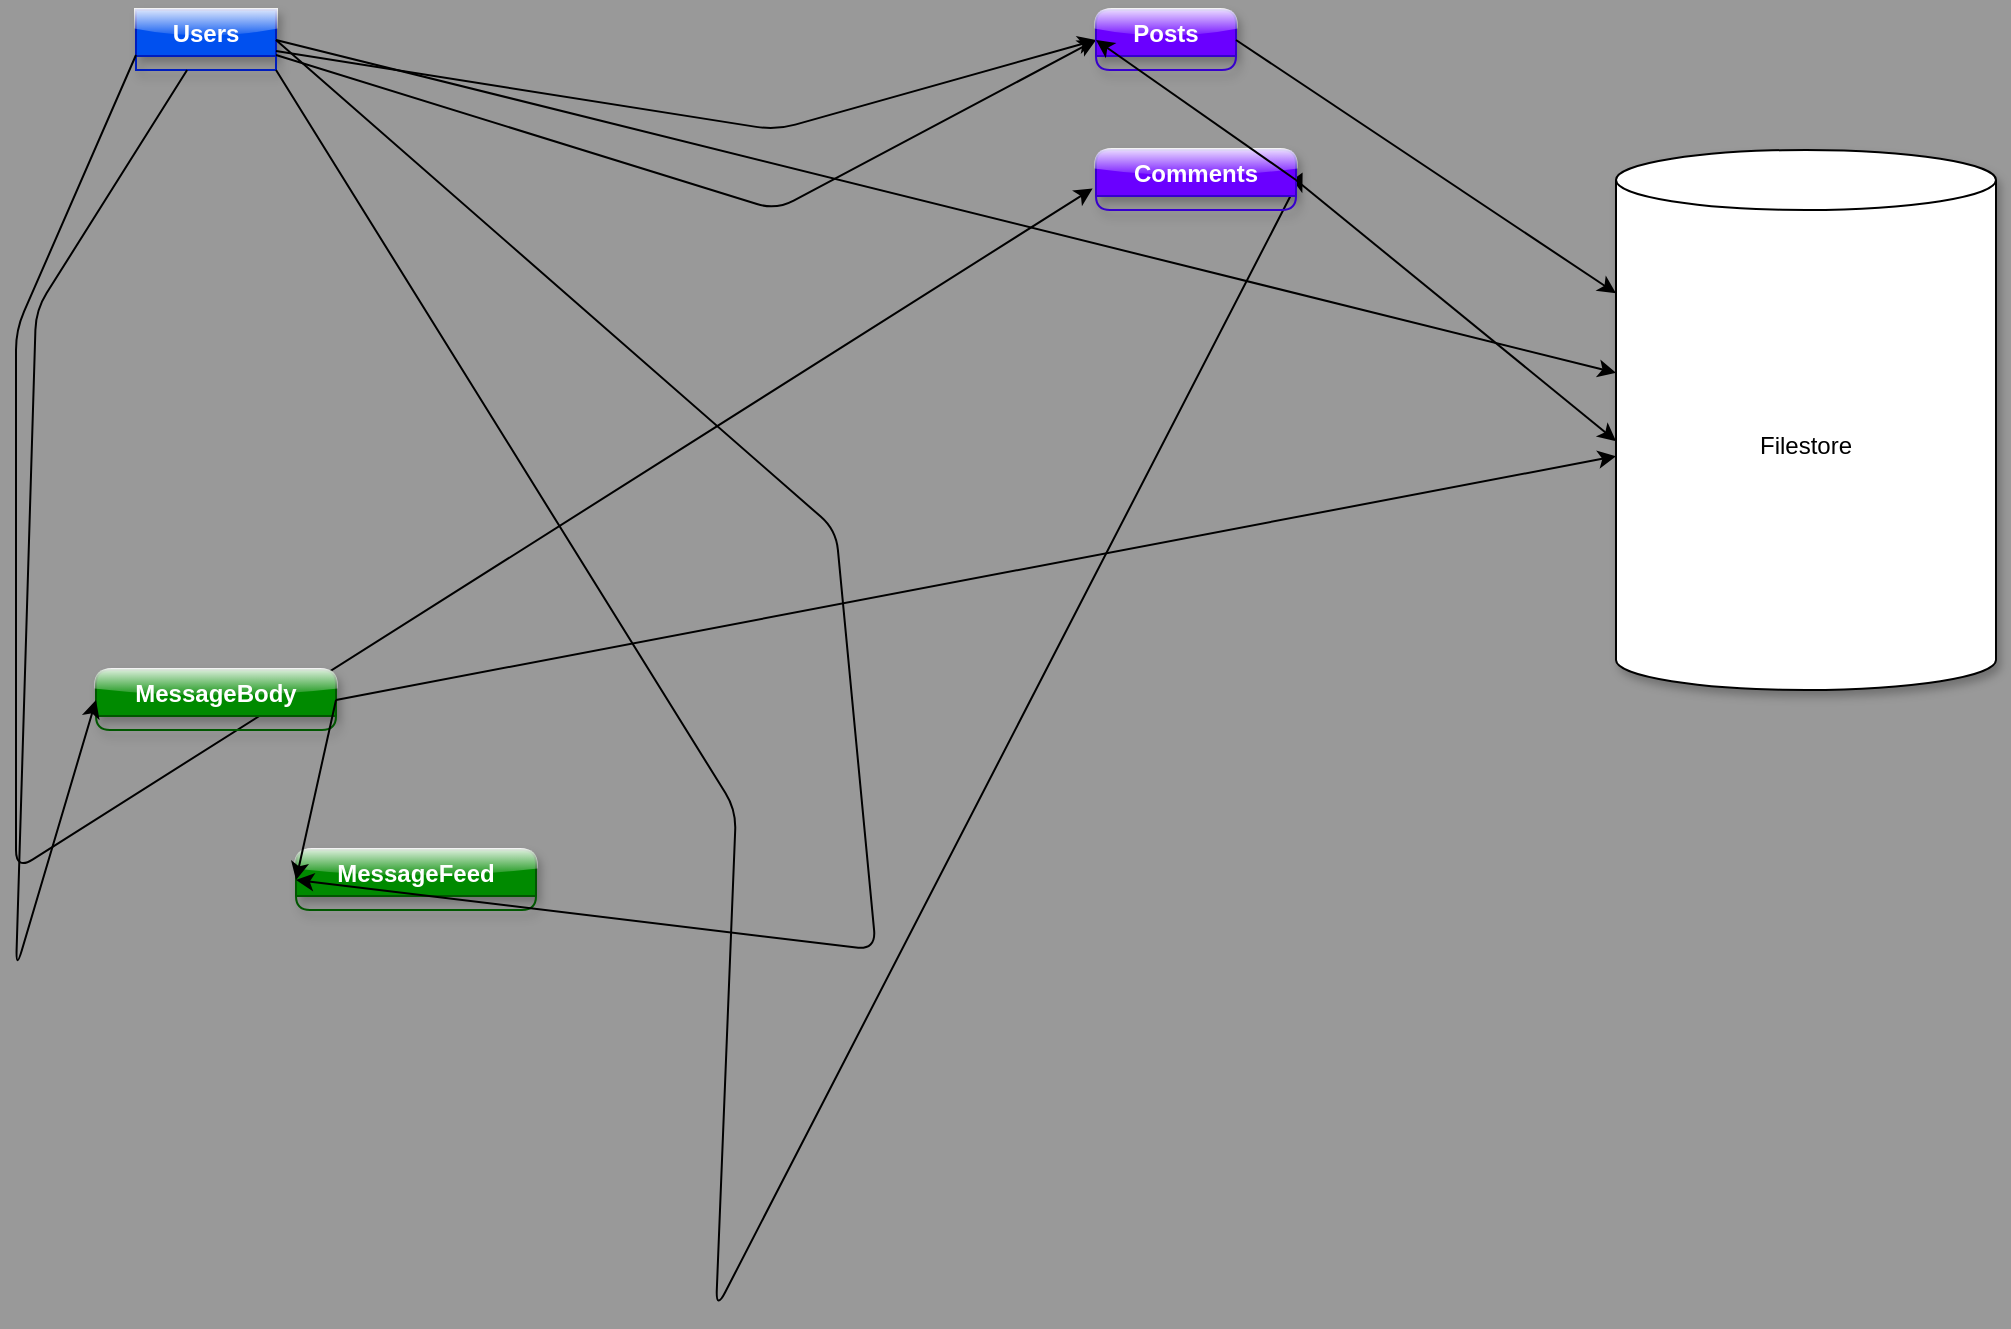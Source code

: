 <mxfile>
    <diagram id="zvCD3sQ9w_9sTWSTnJOj" name="Page-1">
        <mxGraphModel dx="1268" dy="776" grid="1" gridSize="10" guides="1" tooltips="1" connect="1" arrows="1" fold="1" page="1" pageScale="1" pageWidth="4681" pageHeight="3300" background="#999999" math="0" shadow="0">
            <root>
                <mxCell id="0"/>
                <mxCell id="1" parent="0"/>
                <mxCell id="7" value="Users" style="swimlane;whiteSpace=wrap;html=1;fillColor=#0050ef;fontColor=#ffffff;strokeColor=#001DBC;rounded=0;shadow=1;glass=1;" vertex="1" collapsed="1" parent="1">
                    <mxGeometry x="120" y="60" width="70" height="30" as="geometry">
                        <mxRectangle x="120" y="60" width="450" height="510" as="alternateBounds"/>
                    </mxGeometry>
                </mxCell>
                <mxCell id="12" value="firstName" style="rounded=1;whiteSpace=wrap;html=1;" vertex="1" parent="7">
                    <mxGeometry y="110" width="120" height="60" as="geometry"/>
                </mxCell>
                <mxCell id="14" value="lastName" style="rounded=1;whiteSpace=wrap;html=1;" vertex="1" parent="7">
                    <mxGeometry y="180" width="120" height="60" as="geometry"/>
                </mxCell>
                <mxCell id="16" value="email&lt;span style=&quot;color: rgba(0, 0, 0, 0); font-family: monospace; font-size: 0px; text-align: start;&quot;&gt;%3CmxGraphModel%3E%3Croot%3E%3CmxCell%20id%3D%220%22%2F%3E%3CmxCell%20id%3D%221%22%20parent%3D%220%22%2F%3E%3CmxCell%20id%3D%222%22%20value%3D%22firstName%22%20style%3D%22rounded%3D1%3BwhiteSpace%3Dwrap%3Bhtml%3D1%3B%22%20vertex%3D%221%22%20parent%3D%221%22%3E%3CmxGeometry%20x%3D%22120%22%20y%3D%22170%22%20width%3D%22120%22%20height%3D%2260%22%20as%3D%22geometry%22%2F%3E%3C%2FmxCell%3E%3C%2Froot%3E%3C%2FmxGraphModel%3E&lt;/span&gt;" style="rounded=1;whiteSpace=wrap;html=1;" vertex="1" parent="7">
                    <mxGeometry y="250" width="120" height="60" as="geometry"/>
                </mxCell>
                <mxCell id="17" value="password" style="rounded=1;whiteSpace=wrap;html=1;" vertex="1" parent="7">
                    <mxGeometry y="320" width="120" height="60" as="geometry"/>
                </mxCell>
                <mxCell id="18" value="bio" style="rounded=1;whiteSpace=wrap;html=1;" vertex="1" parent="7">
                    <mxGeometry y="390" width="120" height="60" as="geometry"/>
                </mxCell>
                <mxCell id="19" value="picturePath" style="rounded=1;whiteSpace=wrap;html=1;" vertex="1" parent="7">
                    <mxGeometry y="450" width="120" height="60" as="geometry"/>
                </mxCell>
                <mxCell id="9" value="_id&lt;br&gt;" style="rounded=1;whiteSpace=wrap;html=1;shadow=1;glass=0;" vertex="1" parent="7">
                    <mxGeometry y="30" width="120" height="60" as="geometry"/>
                </mxCell>
                <mxCell id="28" style="edgeStyle=none;html=1;entryX=0;entryY=0.5;entryDx=0;entryDy=0;" edge="1" parent="1" source="9" target="21">
                    <mxGeometry relative="1" as="geometry">
                        <Array as="points">
                            <mxPoint x="440" y="120"/>
                        </Array>
                    </mxGeometry>
                </mxCell>
                <mxCell id="32" style="edgeStyle=none;html=1;exitX=1;exitY=0.75;exitDx=0;exitDy=0;entryX=0;entryY=0.5;entryDx=0;entryDy=0;" edge="1" parent="1" source="9" target="25">
                    <mxGeometry relative="1" as="geometry">
                        <mxPoint x="540" y="380" as="targetPoint"/>
                        <Array as="points">
                            <mxPoint x="440" y="160"/>
                        </Array>
                    </mxGeometry>
                </mxCell>
                <mxCell id="41" style="edgeStyle=none;html=1;exitX=0;exitY=0.75;exitDx=0;exitDy=0;entryX=-0.017;entryY=0.642;entryDx=0;entryDy=0;entryPerimeter=0;" edge="1" parent="1" source="9" target="34">
                    <mxGeometry relative="1" as="geometry">
                        <Array as="points">
                            <mxPoint x="60" y="220"/>
                            <mxPoint x="60" y="490"/>
                        </Array>
                    </mxGeometry>
                </mxCell>
                <mxCell id="44" style="edgeStyle=none;html=1;exitX=1;exitY=1;exitDx=0;exitDy=0;entryX=1.033;entryY=0.375;entryDx=0;entryDy=0;entryPerimeter=0;" edge="1" parent="1" source="9" target="38">
                    <mxGeometry relative="1" as="geometry">
                        <mxPoint x="340" y="440" as="targetPoint"/>
                        <Array as="points">
                            <mxPoint x="420" y="460"/>
                            <mxPoint x="410" y="710"/>
                        </Array>
                    </mxGeometry>
                </mxCell>
                <mxCell id="20" value="Posts" style="swimlane;whiteSpace=wrap;html=1;fillColor=#6a00ff;fontColor=#ffffff;strokeColor=#3700CC;rounded=1;shadow=1;glass=1;startSize=23;" vertex="1" collapsed="1" parent="1">
                    <mxGeometry x="600" y="60" width="70" height="30" as="geometry">
                        <mxRectangle x="600" y="60" width="450" height="510" as="alternateBounds"/>
                    </mxGeometry>
                </mxCell>
                <mxCell id="21" value="userId" style="rounded=1;whiteSpace=wrap;html=1;" vertex="1" parent="20">
                    <mxGeometry y="110" width="120" height="60" as="geometry"/>
                </mxCell>
                <mxCell id="22" value="title" style="rounded=1;whiteSpace=wrap;html=1;" vertex="1" parent="20">
                    <mxGeometry y="180" width="120" height="60" as="geometry"/>
                </mxCell>
                <mxCell id="23" value="description" style="rounded=1;whiteSpace=wrap;html=1;" vertex="1" parent="20">
                    <mxGeometry y="250" width="120" height="60" as="geometry"/>
                </mxCell>
                <mxCell id="24" value="picturePath" style="rounded=1;whiteSpace=wrap;html=1;" vertex="1" parent="20">
                    <mxGeometry y="320" width="120" height="60" as="geometry"/>
                </mxCell>
                <mxCell id="25" value="votes" style="rounded=1;whiteSpace=wrap;html=1;" vertex="1" parent="20">
                    <mxGeometry y="390" width="120" height="60" as="geometry"/>
                </mxCell>
                <mxCell id="26" value="comments" style="rounded=1;whiteSpace=wrap;html=1;" vertex="1" parent="20">
                    <mxGeometry y="450" width="120" height="60" as="geometry"/>
                </mxCell>
                <mxCell id="27" value="_id&lt;br&gt;" style="rounded=1;whiteSpace=wrap;html=1;" vertex="1" parent="20">
                    <mxGeometry x="10" y="30" width="120" height="60" as="geometry"/>
                </mxCell>
                <mxCell id="33" value="Comments" style="swimlane;whiteSpace=wrap;html=1;fillColor=#6a00ff;fontColor=#ffffff;strokeColor=#3700CC;rounded=1;shadow=1;glass=1;" vertex="1" collapsed="1" parent="1">
                    <mxGeometry x="600" y="130" width="100" height="30" as="geometry">
                        <mxRectangle x="120" y="600" width="450" height="510" as="alternateBounds"/>
                    </mxGeometry>
                </mxCell>
                <mxCell id="34" value="userId" style="rounded=1;whiteSpace=wrap;html=1;" vertex="1" parent="33">
                    <mxGeometry y="110" width="120" height="60" as="geometry"/>
                </mxCell>
                <mxCell id="35" value="title" style="rounded=1;whiteSpace=wrap;html=1;" vertex="1" parent="33">
                    <mxGeometry y="180" width="120" height="60" as="geometry"/>
                </mxCell>
                <mxCell id="36" value="description" style="rounded=1;whiteSpace=wrap;html=1;" vertex="1" parent="33">
                    <mxGeometry y="250" width="120" height="60" as="geometry"/>
                </mxCell>
                <mxCell id="37" value="picturePath" style="rounded=1;whiteSpace=wrap;html=1;" vertex="1" parent="33">
                    <mxGeometry y="320" width="120" height="60" as="geometry"/>
                </mxCell>
                <mxCell id="38" value="votes" style="rounded=1;whiteSpace=wrap;html=1;" vertex="1" parent="33">
                    <mxGeometry y="390" width="120" height="60" as="geometry"/>
                </mxCell>
                <mxCell id="39" value="comments" style="rounded=1;whiteSpace=wrap;html=1;" vertex="1" parent="33">
                    <mxGeometry y="450" width="120" height="60" as="geometry"/>
                </mxCell>
                <mxCell id="43" style="edgeStyle=none;html=1;exitX=1;exitY=0.75;exitDx=0;exitDy=0;entryX=1;entryY=0.5;entryDx=0;entryDy=0;" edge="1" parent="33" source="40" target="39">
                    <mxGeometry relative="1" as="geometry">
                        <Array as="points">
                            <mxPoint x="210" y="120"/>
                        </Array>
                    </mxGeometry>
                </mxCell>
                <mxCell id="40" value="_id&lt;br&gt;" style="rounded=1;whiteSpace=wrap;html=1;" vertex="1" parent="33">
                    <mxGeometry y="30" width="120" height="60" as="geometry"/>
                </mxCell>
                <mxCell id="42" style="edgeStyle=none;html=1;exitX=1;exitY=0.5;exitDx=0;exitDy=0;entryX=0;entryY=0.5;entryDx=0;entryDy=0;" edge="1" parent="1" source="40" target="26">
                    <mxGeometry relative="1" as="geometry"/>
                </mxCell>
                <mxCell id="45" value="MessageFeed" style="swimlane;whiteSpace=wrap;html=1;fillColor=#008a00;fontColor=#ffffff;strokeColor=#005700;rounded=1;shadow=1;glass=1;" vertex="1" collapsed="1" parent="1">
                    <mxGeometry x="200" y="480" width="120" height="30" as="geometry">
                        <mxRectangle x="200" y="480" width="450" height="510" as="alternateBounds"/>
                    </mxGeometry>
                </mxCell>
                <mxCell id="46" value="_id" style="rounded=1;whiteSpace=wrap;html=1;" vertex="1" parent="45">
                    <mxGeometry y="40" width="120" height="60" as="geometry"/>
                </mxCell>
                <mxCell id="47" value="user_id" style="rounded=1;whiteSpace=wrap;html=1;" vertex="1" parent="45">
                    <mxGeometry y="120" width="120" height="60" as="geometry"/>
                </mxCell>
                <mxCell id="48" value="title" style="rounded=1;whiteSpace=wrap;html=1;" vertex="1" parent="45">
                    <mxGeometry y="200" width="120" height="60" as="geometry"/>
                </mxCell>
                <mxCell id="49" value="description" style="rounded=1;whiteSpace=wrap;html=1;" vertex="1" parent="45">
                    <mxGeometry y="270" width="120" height="60" as="geometry"/>
                </mxCell>
                <mxCell id="50" value="messages" style="rounded=1;whiteSpace=wrap;html=1;" vertex="1" parent="45">
                    <mxGeometry y="350" width="120" height="60" as="geometry"/>
                </mxCell>
                <mxCell id="75" style="edgeStyle=none;html=1;exitX=1;exitY=0.5;exitDx=0;exitDy=0;entryX=0;entryY=0.5;entryDx=0;entryDy=0;" edge="1" parent="1" source="9" target="47">
                    <mxGeometry relative="1" as="geometry">
                        <mxPoint x="600" y="760" as="targetPoint"/>
                        <Array as="points">
                            <mxPoint x="470" y="320"/>
                            <mxPoint x="490" y="530"/>
                        </Array>
                    </mxGeometry>
                </mxCell>
                <mxCell id="77" value="MessageBody" style="swimlane;whiteSpace=wrap;html=1;fillColor=#008a00;fontColor=#ffffff;strokeColor=#005700;rounded=1;shadow=1;glass=1;" vertex="1" collapsed="1" parent="1">
                    <mxGeometry x="100" y="390" width="120" height="30" as="geometry">
                        <mxRectangle x="100" y="390" width="450" height="510" as="alternateBounds"/>
                    </mxGeometry>
                </mxCell>
                <mxCell id="78" value="_id" style="rounded=1;whiteSpace=wrap;html=1;" vertex="1" parent="77">
                    <mxGeometry y="40" width="120" height="60" as="geometry"/>
                </mxCell>
                <mxCell id="79" value="message_id" style="rounded=1;whiteSpace=wrap;html=1;" vertex="1" parent="77">
                    <mxGeometry y="120" width="120" height="60" as="geometry"/>
                </mxCell>
                <mxCell id="80" value="user_id" style="rounded=1;whiteSpace=wrap;html=1;" vertex="1" parent="77">
                    <mxGeometry y="200" width="120" height="60" as="geometry"/>
                </mxCell>
                <mxCell id="81" value="description" style="rounded=1;whiteSpace=wrap;html=1;" vertex="1" parent="77">
                    <mxGeometry y="270" width="120" height="60" as="geometry"/>
                </mxCell>
                <mxCell id="82" value="picrure path" style="rounded=1;whiteSpace=wrap;html=1;" vertex="1" parent="77">
                    <mxGeometry y="350" width="120" height="60" as="geometry"/>
                </mxCell>
                <mxCell id="83" style="edgeStyle=none;html=1;exitX=1;exitY=0.5;exitDx=0;exitDy=0;entryX=0;entryY=0.5;entryDx=0;entryDy=0;" edge="1" parent="1" source="79" target="50">
                    <mxGeometry relative="1" as="geometry"/>
                </mxCell>
                <mxCell id="84" style="edgeStyle=none;html=1;entryX=0;entryY=0.5;entryDx=0;entryDy=0;" edge="1" parent="1" source="9" target="80">
                    <mxGeometry relative="1" as="geometry">
                        <Array as="points">
                            <mxPoint x="70" y="210"/>
                            <mxPoint x="60" y="540"/>
                        </Array>
                    </mxGeometry>
                </mxCell>
                <mxCell id="86" value="Filestore" style="shape=cylinder3;whiteSpace=wrap;html=1;boundedLbl=1;backgroundOutline=1;size=15;rounded=1;shadow=1;glass=0;sketch=0;" vertex="1" parent="1">
                    <mxGeometry x="860" y="130" width="190" height="270" as="geometry"/>
                </mxCell>
                <mxCell id="87" style="edgeStyle=none;html=1;exitX=1;exitY=0.5;exitDx=0;exitDy=0;" edge="1" parent="1" source="19" target="86">
                    <mxGeometry relative="1" as="geometry"/>
                </mxCell>
                <mxCell id="88" style="edgeStyle=none;html=1;exitX=1;exitY=0.5;exitDx=0;exitDy=0;" edge="1" parent="1" source="24" target="86">
                    <mxGeometry relative="1" as="geometry"/>
                </mxCell>
                <mxCell id="89" style="edgeStyle=none;html=1;exitX=1;exitY=0.5;exitDx=0;exitDy=0;entryX=0;entryY=0.539;entryDx=0;entryDy=0;entryPerimeter=0;" edge="1" parent="1" source="37" target="86">
                    <mxGeometry relative="1" as="geometry"/>
                </mxCell>
                <mxCell id="90" style="edgeStyle=none;html=1;exitX=1;exitY=0.5;exitDx=0;exitDy=0;" edge="1" parent="1" source="82" target="86">
                    <mxGeometry relative="1" as="geometry"/>
                </mxCell>
            </root>
        </mxGraphModel>
    </diagram>
</mxfile>